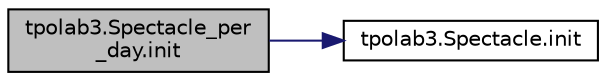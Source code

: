 digraph "tpolab3.Spectacle_per_day.init"
{
 // LATEX_PDF_SIZE
  edge [fontname="Helvetica",fontsize="10",labelfontname="Helvetica",labelfontsize="10"];
  node [fontname="Helvetica",fontsize="10",shape=record];
  rankdir="LR";
  Node1 [label="tpolab3.Spectacle_per\l_day.init",height=0.2,width=0.4,color="black", fillcolor="grey75", style="filled", fontcolor="black",tooltip=" "];
  Node1 -> Node2 [color="midnightblue",fontsize="10",style="solid",fontname="Helvetica"];
  Node2 [label="tpolab3.Spectacle.init",height=0.2,width=0.4,color="black", fillcolor="white", style="filled",URL="$classtpolab3_1_1_spectacle.html#a281580136b0108b606860b1a3d73e639",tooltip=" "];
}
